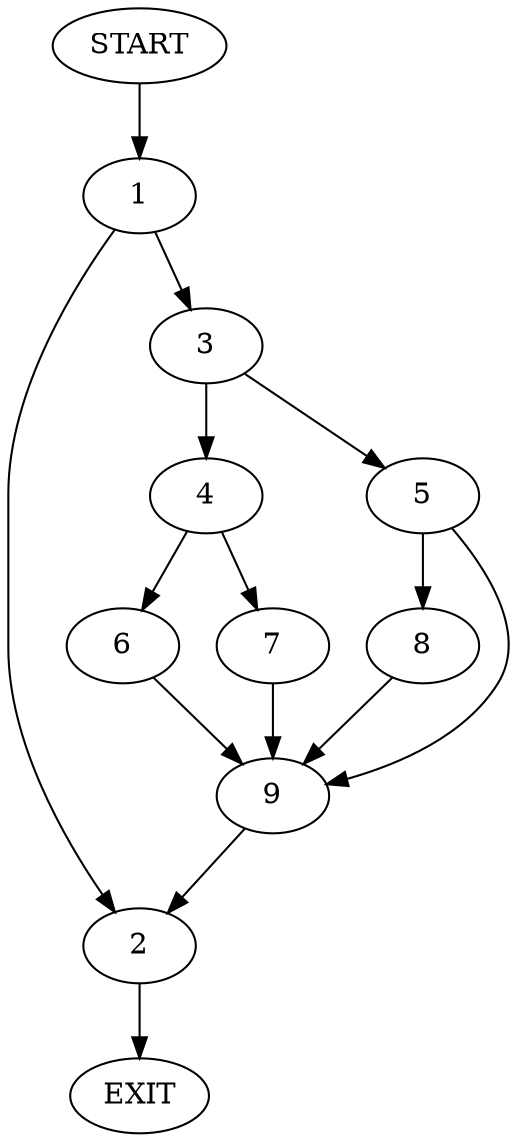 digraph {
0 [label="START"]
10 [label="EXIT"]
0 -> 1
1 -> 2
1 -> 3
2 -> 10
3 -> 4
3 -> 5
4 -> 6
4 -> 7
5 -> 8
5 -> 9
9 -> 2
8 -> 9
6 -> 9
7 -> 9
}
